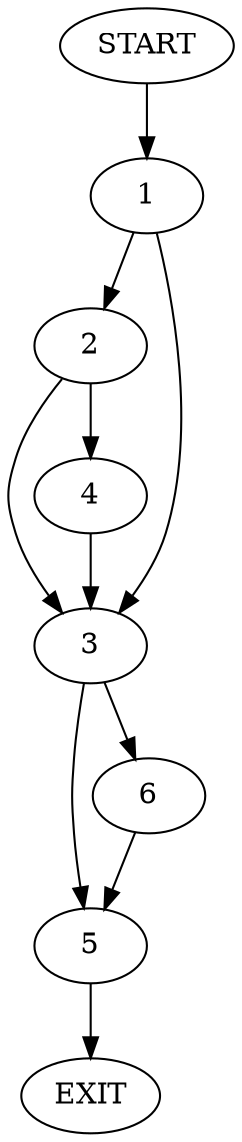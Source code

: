 digraph {
0 [label="START"]
7 [label="EXIT"]
0 -> 1
1 -> 2
1 -> 3
2 -> 3
2 -> 4
3 -> 5
3 -> 6
4 -> 3
6 -> 5
5 -> 7
}
